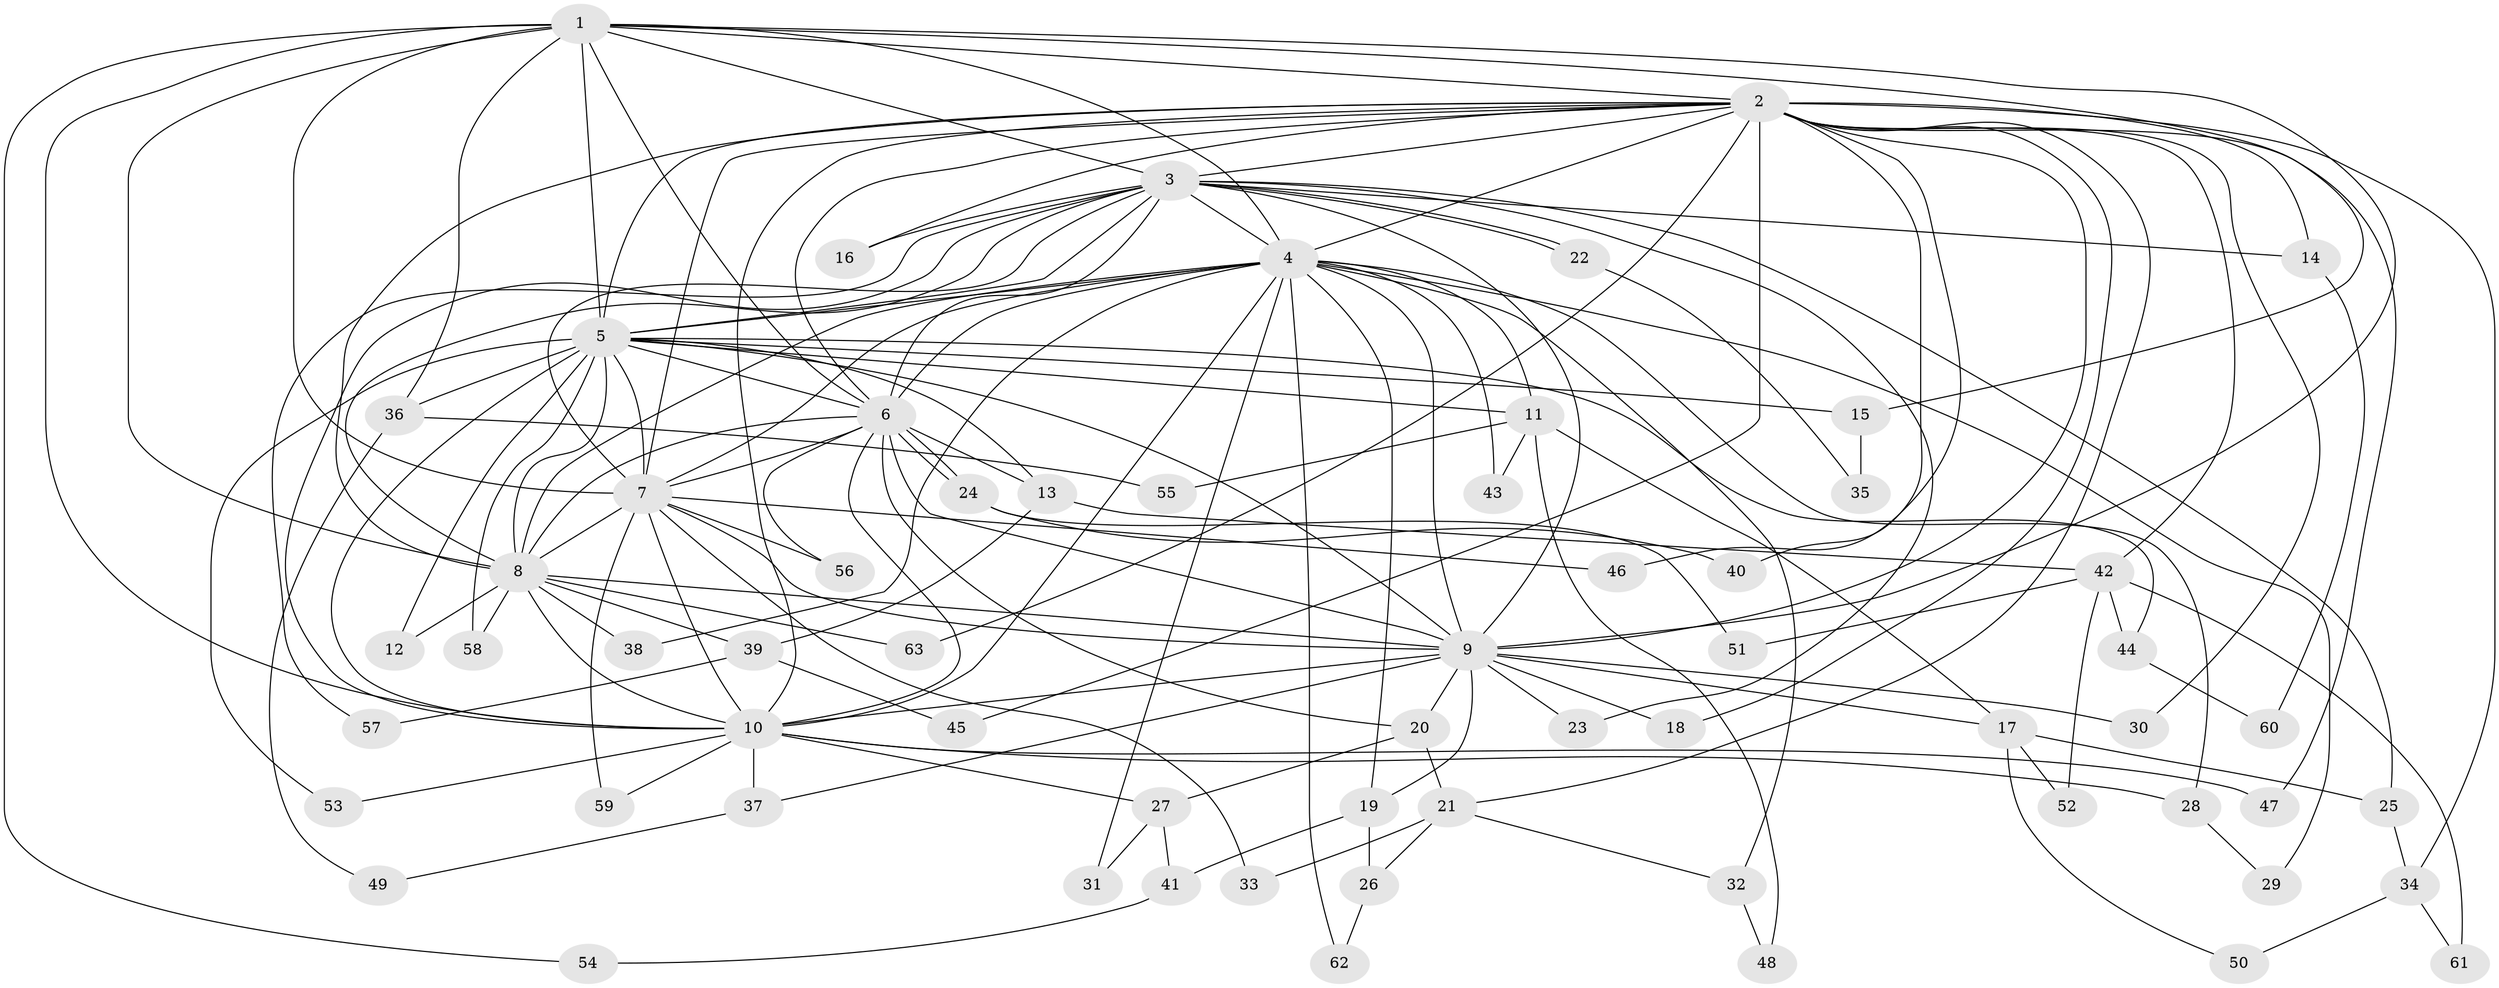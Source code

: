 // Generated by graph-tools (version 1.1) at 2025/01/03/09/25 03:01:31]
// undirected, 63 vertices, 151 edges
graph export_dot {
graph [start="1"]
  node [color=gray90,style=filled];
  1;
  2;
  3;
  4;
  5;
  6;
  7;
  8;
  9;
  10;
  11;
  12;
  13;
  14;
  15;
  16;
  17;
  18;
  19;
  20;
  21;
  22;
  23;
  24;
  25;
  26;
  27;
  28;
  29;
  30;
  31;
  32;
  33;
  34;
  35;
  36;
  37;
  38;
  39;
  40;
  41;
  42;
  43;
  44;
  45;
  46;
  47;
  48;
  49;
  50;
  51;
  52;
  53;
  54;
  55;
  56;
  57;
  58;
  59;
  60;
  61;
  62;
  63;
  1 -- 2;
  1 -- 3;
  1 -- 4;
  1 -- 5;
  1 -- 6;
  1 -- 7;
  1 -- 8;
  1 -- 9;
  1 -- 10;
  1 -- 15;
  1 -- 36;
  1 -- 54;
  2 -- 3;
  2 -- 4;
  2 -- 5;
  2 -- 6;
  2 -- 7;
  2 -- 8;
  2 -- 9;
  2 -- 10;
  2 -- 14;
  2 -- 16;
  2 -- 18;
  2 -- 21;
  2 -- 30;
  2 -- 34;
  2 -- 40;
  2 -- 42;
  2 -- 45;
  2 -- 46;
  2 -- 47;
  2 -- 63;
  3 -- 4;
  3 -- 5;
  3 -- 6;
  3 -- 7;
  3 -- 8;
  3 -- 9;
  3 -- 10;
  3 -- 14;
  3 -- 16;
  3 -- 22;
  3 -- 22;
  3 -- 23;
  3 -- 25;
  3 -- 57;
  4 -- 5;
  4 -- 6;
  4 -- 7;
  4 -- 8;
  4 -- 9;
  4 -- 10;
  4 -- 11;
  4 -- 19;
  4 -- 28;
  4 -- 29;
  4 -- 31;
  4 -- 32;
  4 -- 38;
  4 -- 43;
  4 -- 62;
  5 -- 6;
  5 -- 7;
  5 -- 8;
  5 -- 9;
  5 -- 10;
  5 -- 11;
  5 -- 12;
  5 -- 13;
  5 -- 15;
  5 -- 36;
  5 -- 44;
  5 -- 53;
  5 -- 58;
  6 -- 7;
  6 -- 8;
  6 -- 9;
  6 -- 10;
  6 -- 13;
  6 -- 20;
  6 -- 24;
  6 -- 24;
  6 -- 56;
  7 -- 8;
  7 -- 9;
  7 -- 10;
  7 -- 33;
  7 -- 46;
  7 -- 56;
  7 -- 59;
  8 -- 9;
  8 -- 10;
  8 -- 12;
  8 -- 38;
  8 -- 39;
  8 -- 58;
  8 -- 63;
  9 -- 10;
  9 -- 17;
  9 -- 18;
  9 -- 19;
  9 -- 20;
  9 -- 23;
  9 -- 30;
  9 -- 37;
  10 -- 27;
  10 -- 28;
  10 -- 37;
  10 -- 47;
  10 -- 53;
  10 -- 59;
  11 -- 17;
  11 -- 43;
  11 -- 48;
  11 -- 55;
  13 -- 39;
  13 -- 42;
  14 -- 60;
  15 -- 35;
  17 -- 25;
  17 -- 50;
  17 -- 52;
  19 -- 26;
  19 -- 41;
  20 -- 21;
  20 -- 27;
  21 -- 26;
  21 -- 32;
  21 -- 33;
  22 -- 35;
  24 -- 40;
  24 -- 51;
  25 -- 34;
  26 -- 62;
  27 -- 31;
  27 -- 41;
  28 -- 29;
  32 -- 48;
  34 -- 50;
  34 -- 61;
  36 -- 49;
  36 -- 55;
  37 -- 49;
  39 -- 45;
  39 -- 57;
  41 -- 54;
  42 -- 44;
  42 -- 51;
  42 -- 52;
  42 -- 61;
  44 -- 60;
}
